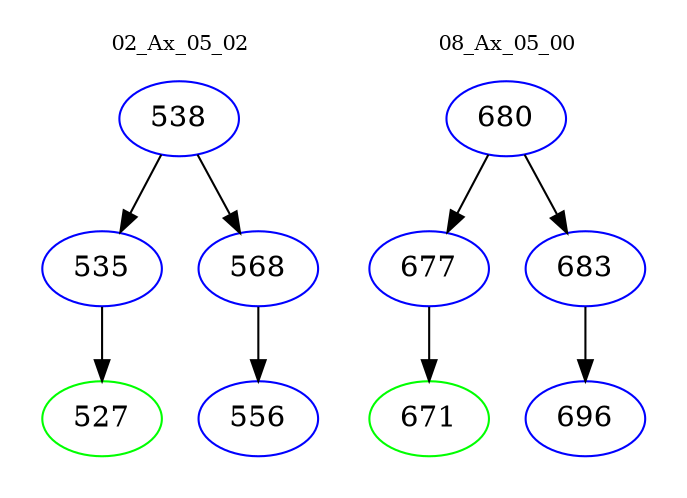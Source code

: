 digraph{
subgraph cluster_0 {
color = white
label = "02_Ax_05_02";
fontsize=10;
T0_538 [label="538", color="blue"]
T0_538 -> T0_535 [color="black"]
T0_535 [label="535", color="blue"]
T0_535 -> T0_527 [color="black"]
T0_527 [label="527", color="green"]
T0_538 -> T0_568 [color="black"]
T0_568 [label="568", color="blue"]
T0_568 -> T0_556 [color="black"]
T0_556 [label="556", color="blue"]
}
subgraph cluster_1 {
color = white
label = "08_Ax_05_00";
fontsize=10;
T1_680 [label="680", color="blue"]
T1_680 -> T1_677 [color="black"]
T1_677 [label="677", color="blue"]
T1_677 -> T1_671 [color="black"]
T1_671 [label="671", color="green"]
T1_680 -> T1_683 [color="black"]
T1_683 [label="683", color="blue"]
T1_683 -> T1_696 [color="black"]
T1_696 [label="696", color="blue"]
}
}
